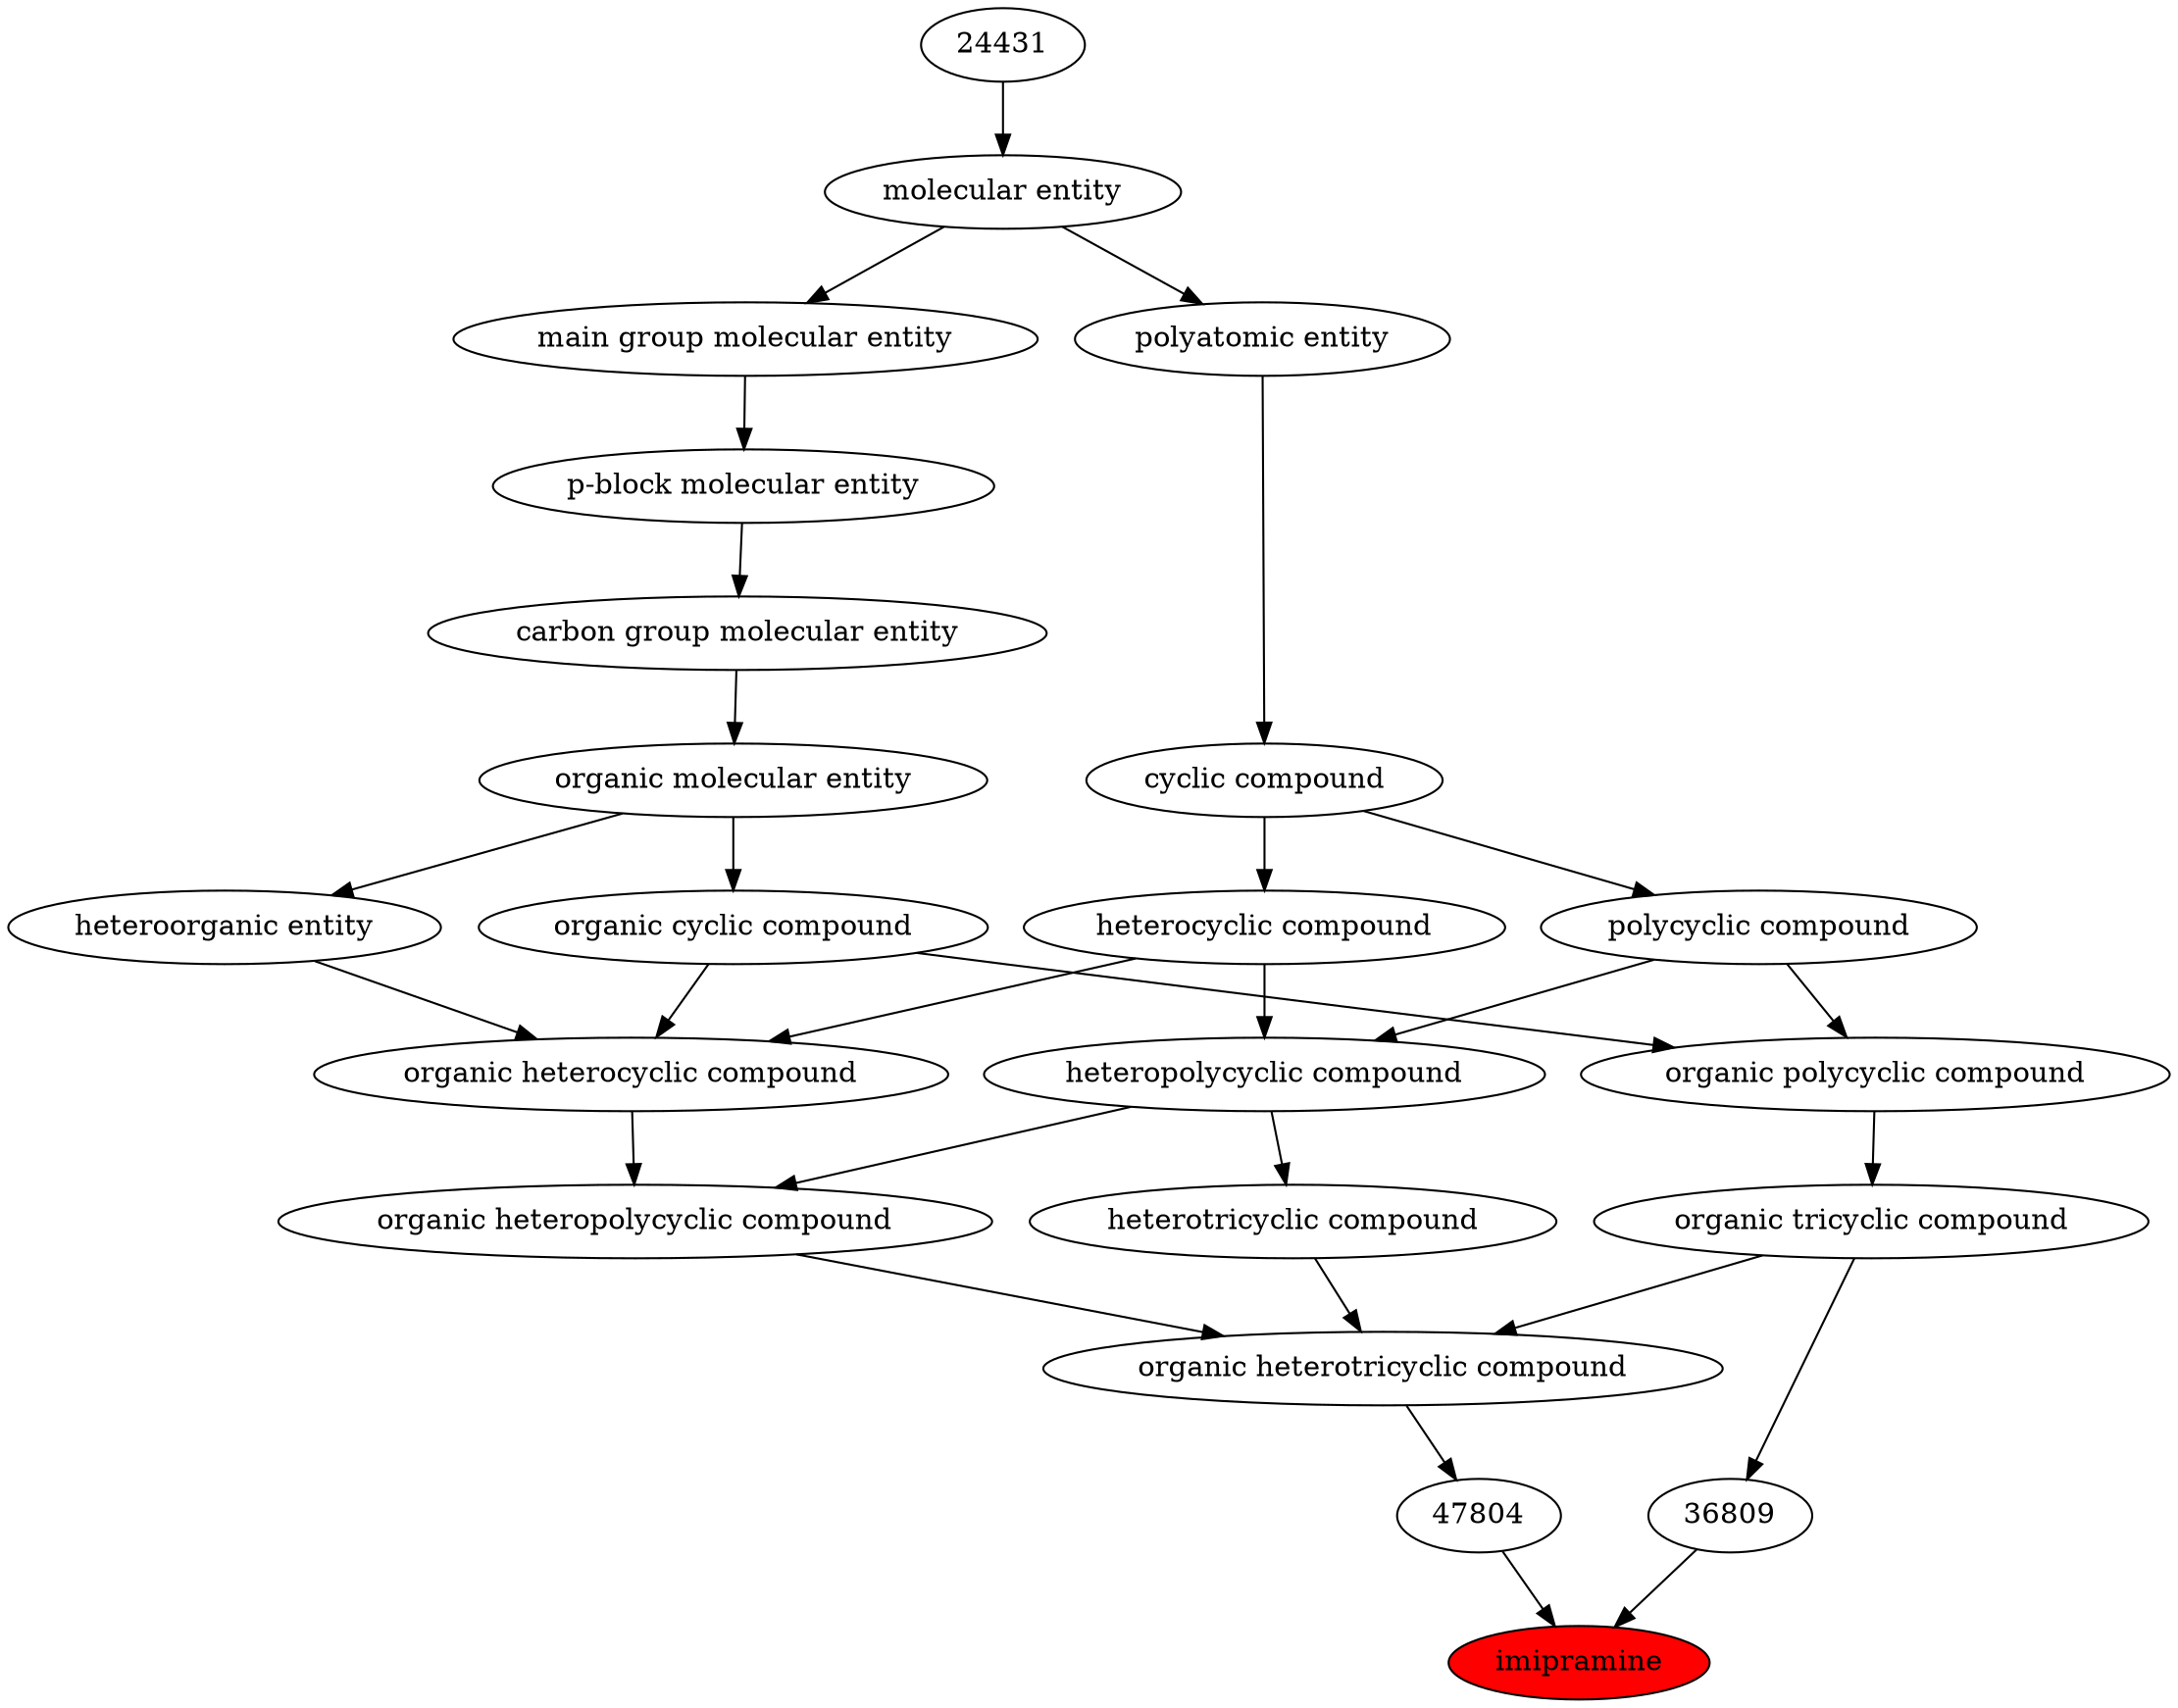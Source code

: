digraph tree{ 
47499 [label="imipramine" fillcolor=red style=filled]
47804 -> 47499
36809 -> 47499
47804 [label="47804"]
26979 -> 47804
36809 [label="36809"]
51959 -> 36809
26979 [label="organic heterotricyclic compound"]
38166 -> 26979
36688 -> 26979
51959 -> 26979
51959 [label="organic tricyclic compound"]
51958 -> 51959
38166 [label="organic heteropolycyclic compound"]
24532 -> 38166
33671 -> 38166
36688 [label="heterotricyclic compound"]
33671 -> 36688
51958 [label="organic polycyclic compound"]
33832 -> 51958
33635 -> 51958
24532 [label="organic heterocyclic compound"]
33285 -> 24532
33832 -> 24532
5686 -> 24532
33671 [label="heteropolycyclic compound"]
5686 -> 33671
33635 -> 33671
33832 [label="organic cyclic compound"]
50860 -> 33832
33635 [label="polycyclic compound"]
33595 -> 33635
33285 [label="heteroorganic entity"]
50860 -> 33285
5686 [label="heterocyclic compound"]
33595 -> 5686
50860 [label="organic molecular entity"]
33582 -> 50860
33595 [label="cyclic compound"]
36357 -> 33595
33582 [label="carbon group molecular entity"]
33675 -> 33582
36357 [label="polyatomic entity"]
23367 -> 36357
33675 [label="p-block molecular entity"]
33579 -> 33675
23367 [label="molecular entity"]
24431 -> 23367
33579 [label="main group molecular entity"]
23367 -> 33579
24431 [label="24431"]
}